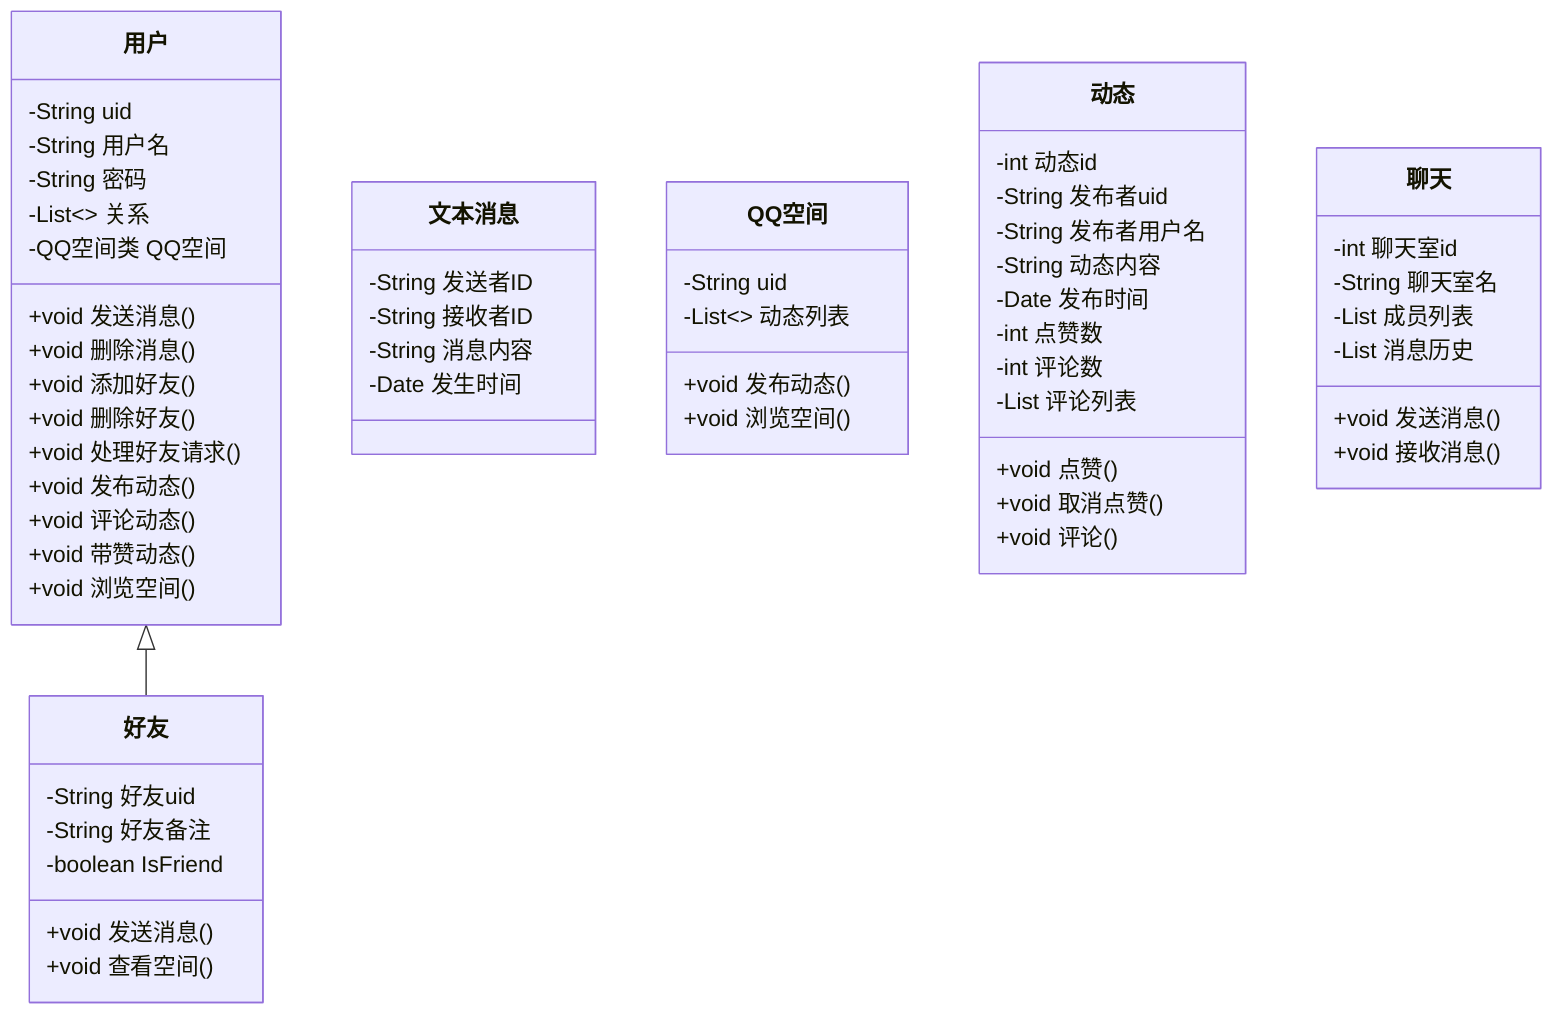classDiagram
    用户 <|-- 好友
    class 用户 {
        -String uid
        -String 用户名
        -String 密码
        -List<> 关系
        -QQ空间类 QQ空间
        +void 发送消息()
        +void 删除消息()
        +void 添加好友()
        +void 删除好友()
        +void 处理好友请求()
        +void 发布动态()
        +void 评论动态()
        +void 带赞动态()
        +void 浏览空间()
}

    class 好友 {
        -String 好友uid
        -String 好友备注
        -boolean IsFriend
        +void 发送消息()
        +void 查看空间()

 }

   class 文本消息 {
       -String 发送者ID
       -String 接收者ID
       -String 消息内容
       -Date 发生时间
 }


   class QQ空间 {
       -String uid
       -List<> 动态列表
       +void 发布动态()
       +void 浏览空间()
 }

   class 动态 {
       -int 动态id
       -String 发布者uid
       -String 发布者用户名
       -String 动态内容
       -Date 发布时间
       -int 点赞数
       -int 评论数
       -List 评论列表
       +void 点赞()
       +void 取消点赞()
       +void 评论()
 }

   class 聊天 {
       -int 聊天室id
       -String 聊天室名
       -List 成员列表
       -List 消息历史
       +void 发送消息()
       +void 接收消息()
 }